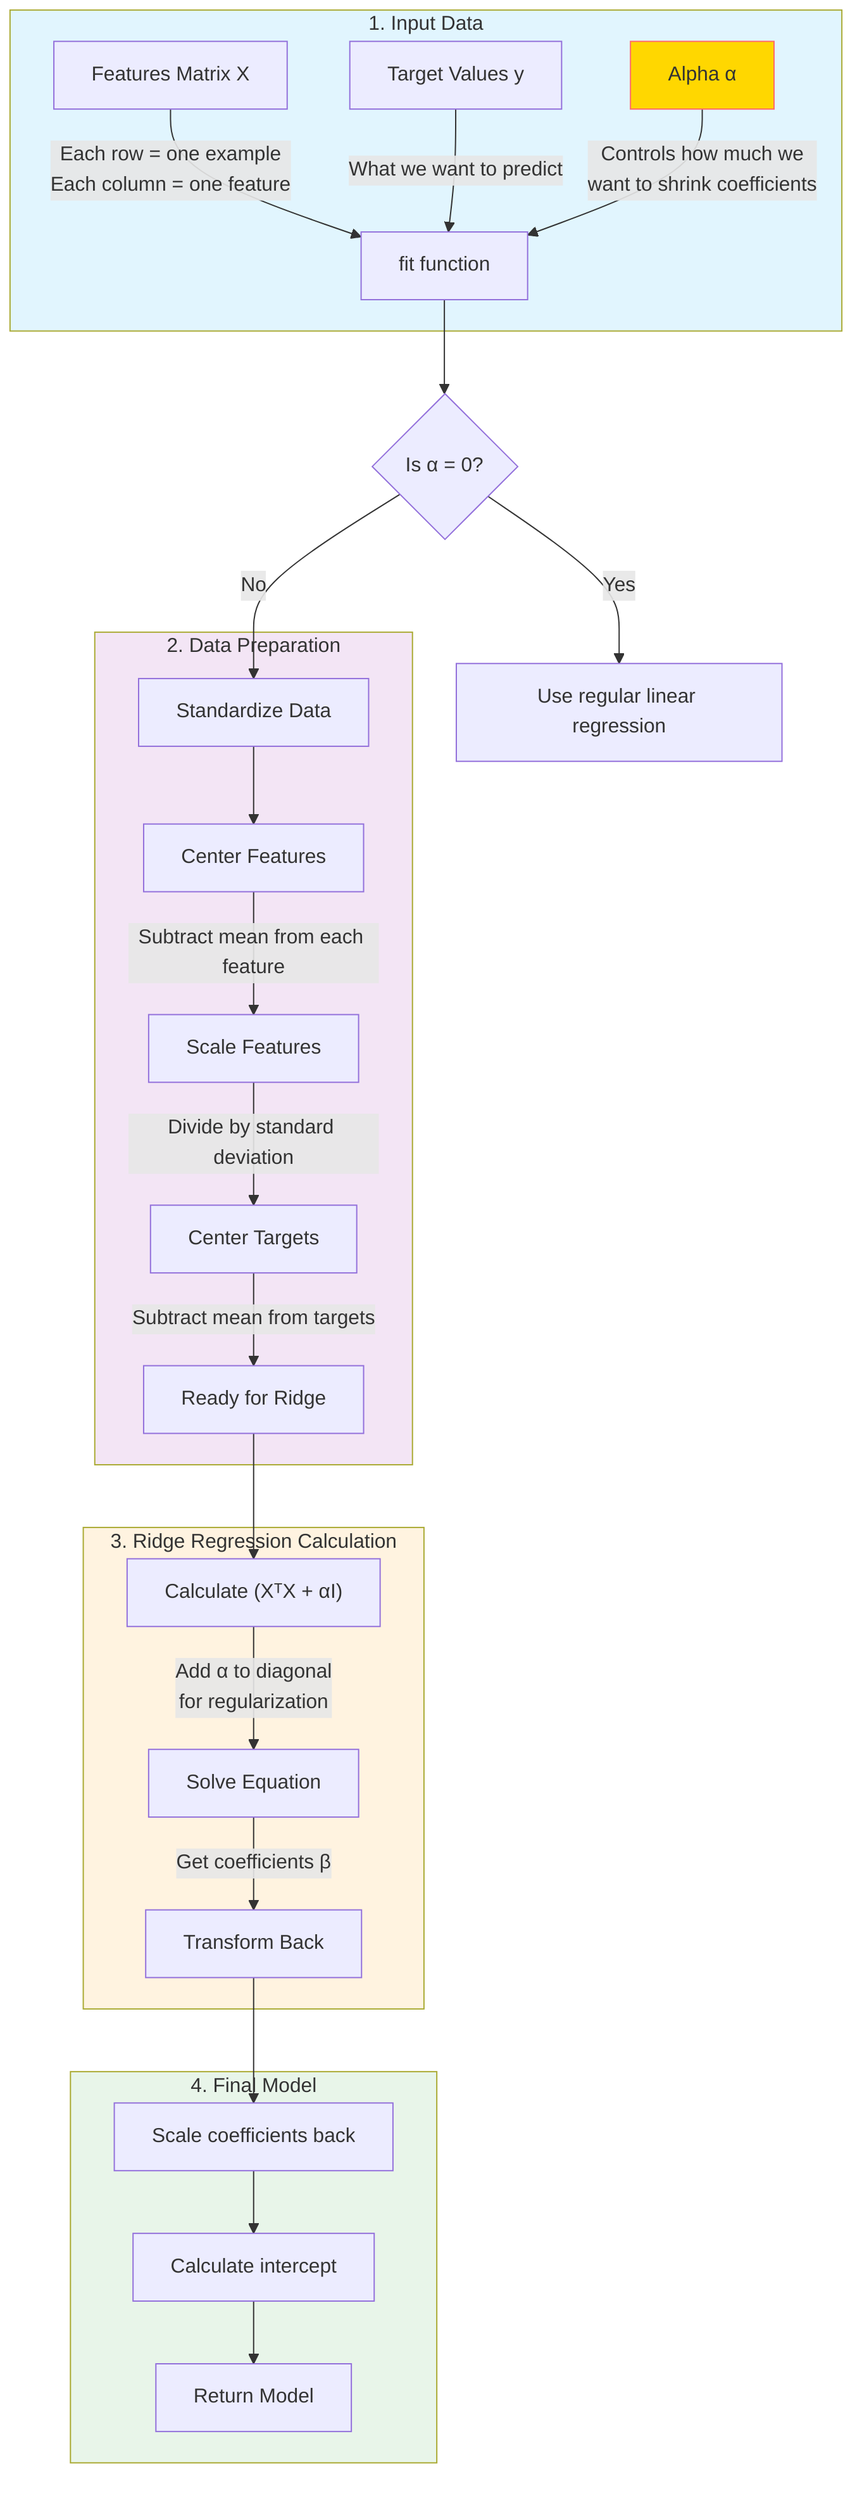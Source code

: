 flowchart TD
    subgraph Input["1. Input Data"]
        A[Features Matrix X] --> |"Each row = one example\nEach column = one feature"| C
        B[Target Values y] --> |"What we want to predict"| C
        P[Alpha α] --> |"Controls how much we\nwant to shrink coefficients"| C
    end

    C[fit function] --> D{Is α = 0?}
    
    D -->|"Yes"| E[Use regular linear regression]
    D -->|"No"| F[Standardize Data]
    
    subgraph Standardization["2. Data Preparation"]
        F --> G[Center Features]
        G -->|"Subtract mean from each feature"| H[Scale Features]
        H -->|"Divide by standard deviation"| I[Center Targets]
        I -->|"Subtract mean from targets"| J[Ready for Ridge]
    end
    
    subgraph RidgeCalc["3. Ridge Regression Calculation"]
        J --> K["Calculate (XᵀX + αI)"]
        K -->|"Add α to diagonal\nfor regularization"| L[Solve Equation]
        L -->|"Get coefficients β"| M[Transform Back]
    end
    
    subgraph Output["4. Final Model"]
        M --> N[Scale coefficients back]
        N --> O[Calculate intercept]
        O --> P1[Return Model]
    end

    style Input fill:#e1f5fe
    style Standardization fill:#f3e5f5
    style RidgeCalc fill:#fff3e0
    style Output fill:#e8f5e9

    classDef important fill:#ffd700,stroke:#ff6b6b
    class P important